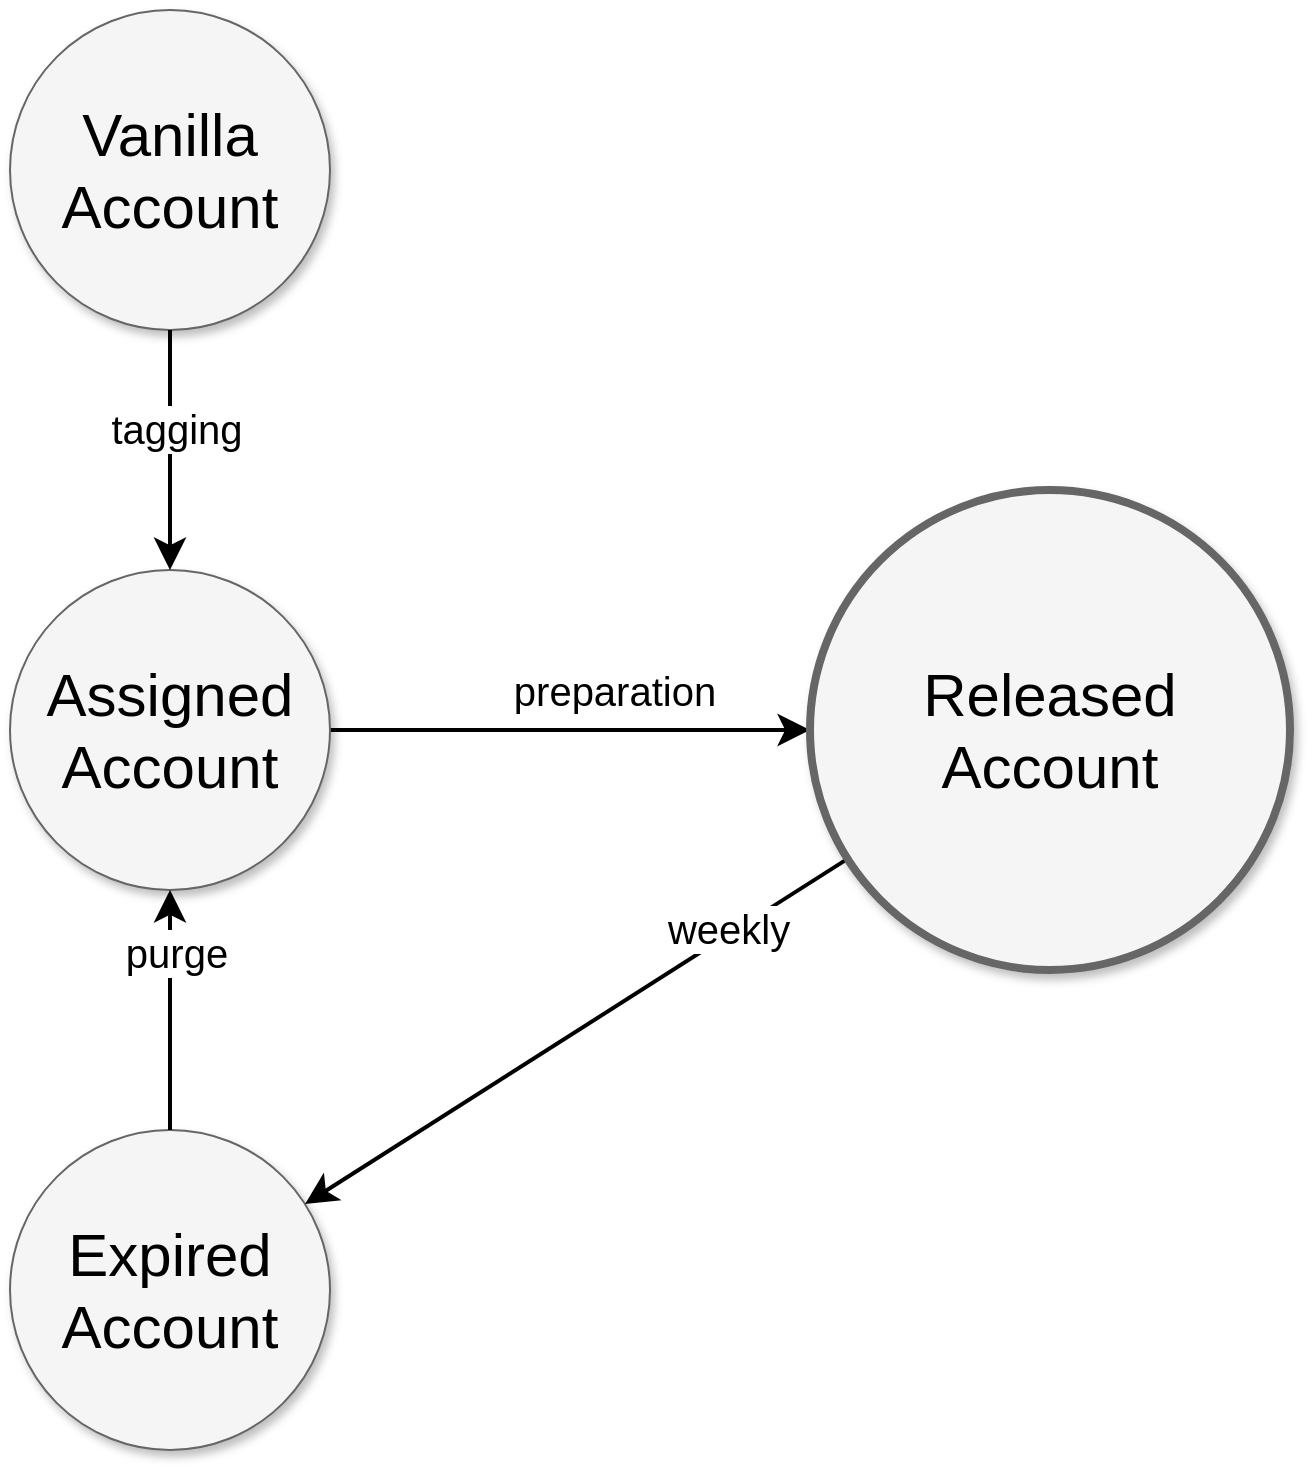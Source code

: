<mxfile version="17.2.4" type="device"><diagram name="Page-1" id="ff44883e-f642-bcb2-894b-16b3d25a3f0b"><mxGraphModel dx="1261" dy="929" grid="1" gridSize="10" guides="1" tooltips="1" connect="1" arrows="1" fold="1" page="1" pageScale="1.5" pageWidth="1169" pageHeight="826" background="none" math="0" shadow="0"><root><mxCell id="0" style=";html=1;"/><mxCell id="1" style=";html=1;" parent="0"/><mxCell id="f0bcc99304e6f5a-1" value="Vanilla Account" style="ellipse;whiteSpace=wrap;html=1;rounded=0;shadow=1;strokeColor=#666666;strokeWidth=1;fontSize=30;align=center;fillColor=#f5f5f5;" parent="1" vertex="1"><mxGeometry x="680" y="40" width="160" height="160" as="geometry"/></mxCell><mxCell id="f0bcc99304e6f5a-10" style="edgeStyle=none;curved=1;html=1;startSize=10;endFill=1;endSize=10;strokeWidth=2;fontSize=12;" parent="1" source="f0bcc99304e6f5a-2" target="f0bcc99304e6f5a-6" edge="1"><mxGeometry relative="1" as="geometry"/></mxCell><mxCell id="f0bcc99304e6f5a-20" value="preparation" style="text;html=1;resizable=0;points=[];align=center;verticalAlign=middle;labelBackgroundColor=#ffffff;fontSize=20;" parent="f0bcc99304e6f5a-10" vertex="1" connectable="0"><mxGeometry x="0.154" relative="1" as="geometry"><mxPoint x="3" y="-20" as="offset"/></mxGeometry></mxCell><mxCell id="f0bcc99304e6f5a-2" value="Assigned Account" style="ellipse;whiteSpace=wrap;html=1;rounded=0;shadow=1;strokeColor=#666666;strokeWidth=1;fontSize=30;align=center;fillColor=#f5f5f5;" parent="1" vertex="1"><mxGeometry x="680" y="320" width="160" height="160" as="geometry"/></mxCell><mxCell id="f0bcc99304e6f5a-4" value="Expired&lt;br&gt;Account" style="ellipse;whiteSpace=wrap;html=1;rounded=0;shadow=1;strokeColor=#666666;strokeWidth=1;fontSize=30;align=center;fillColor=#f5f5f5;" parent="1" vertex="1"><mxGeometry x="680" y="600" width="160" height="160" as="geometry"/></mxCell><mxCell id="f0bcc99304e6f5a-14" style="edgeStyle=none;curved=1;html=1;startSize=10;endFill=1;endSize=10;strokeWidth=2;fontSize=12;" parent="1" source="f0bcc99304e6f5a-6" target="f0bcc99304e6f5a-4" edge="1"><mxGeometry relative="1" as="geometry"/></mxCell><mxCell id="f0bcc99304e6f5a-22" value="weekly" style="text;html=1;resizable=0;points=[];align=center;verticalAlign=middle;labelBackgroundColor=#ffffff;fontSize=20;" parent="f0bcc99304e6f5a-14" vertex="1" connectable="0"><mxGeometry x="-0.349" y="-1" relative="1" as="geometry"><mxPoint x="29" y="-21" as="offset"/></mxGeometry></mxCell><mxCell id="f0bcc99304e6f5a-6" value="Released&lt;br&gt;Account" style="ellipse;whiteSpace=wrap;html=1;rounded=0;shadow=1;strokeColor=#666666;strokeWidth=4;fontSize=30;align=center;fillColor=#f5f5f5;" parent="1" vertex="1"><mxGeometry x="1080" y="280" width="240" height="240" as="geometry"/></mxCell><mxCell id="sYS4NlPLp9nKf0MjkQvm-2" style="edgeStyle=none;curved=1;html=1;startSize=10;endFill=1;endSize=10;strokeWidth=2;fontSize=12;exitX=0.5;exitY=1;exitDx=0;exitDy=0;entryX=0.5;entryY=0;entryDx=0;entryDy=0;" edge="1" parent="1" source="f0bcc99304e6f5a-1" target="f0bcc99304e6f5a-2"><mxGeometry relative="1" as="geometry"><mxPoint x="560" y="399.5" as="sourcePoint"/><mxPoint x="680" y="399.5" as="targetPoint"/></mxGeometry></mxCell><mxCell id="sYS4NlPLp9nKf0MjkQvm-3" value="tagging" style="text;html=1;resizable=0;points=[];align=center;verticalAlign=middle;labelBackgroundColor=#ffffff;fontSize=20;" vertex="1" connectable="0" parent="sYS4NlPLp9nKf0MjkQvm-2"><mxGeometry x="0.154" relative="1" as="geometry"><mxPoint x="3" y="-20" as="offset"/></mxGeometry></mxCell><mxCell id="sYS4NlPLp9nKf0MjkQvm-7" style="edgeStyle=none;curved=1;html=1;startSize=10;endFill=1;endSize=10;strokeWidth=2;fontSize=12;exitX=0.5;exitY=0;exitDx=0;exitDy=0;entryX=0.5;entryY=1;entryDx=0;entryDy=0;" edge="1" parent="1" source="f0bcc99304e6f5a-4" target="f0bcc99304e6f5a-2"><mxGeometry relative="1" as="geometry"><mxPoint x="855.25" y="277.155" as="sourcePoint"/><mxPoint x="1107.225" y="368.991" as="targetPoint"/></mxGeometry></mxCell><mxCell id="sYS4NlPLp9nKf0MjkQvm-8" value="purge" style="text;html=1;resizable=0;points=[];align=center;verticalAlign=middle;labelBackgroundColor=#ffffff;fontSize=20;" vertex="1" connectable="0" parent="sYS4NlPLp9nKf0MjkQvm-7"><mxGeometry x="0.154" relative="1" as="geometry"><mxPoint x="3" y="-20" as="offset"/></mxGeometry></mxCell></root></mxGraphModel></diagram></mxfile>